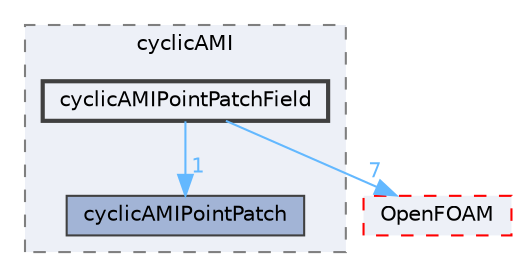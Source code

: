 digraph "src/meshTools/AMIInterpolation/patches/cyclicAMI/cyclicAMIPointPatchField"
{
 // LATEX_PDF_SIZE
  bgcolor="transparent";
  edge [fontname=Helvetica,fontsize=10,labelfontname=Helvetica,labelfontsize=10];
  node [fontname=Helvetica,fontsize=10,shape=box,height=0.2,width=0.4];
  compound=true
  subgraph clusterdir_cd74d29a05e94118a5acdbfd55a576bf {
    graph [ bgcolor="#edf0f7", pencolor="grey50", label="cyclicAMI", fontname=Helvetica,fontsize=10 style="filled,dashed", URL="dir_cd74d29a05e94118a5acdbfd55a576bf.html",tooltip=""]
  dir_7dfb4b845b68c3bcc1956ab13c79f58e [label="cyclicAMIPointPatch", fillcolor="#a2b4d6", color="grey25", style="filled", URL="dir_7dfb4b845b68c3bcc1956ab13c79f58e.html",tooltip=""];
  dir_daabfe1a99f466a9983eebdd8e23ada5 [label="cyclicAMIPointPatchField", fillcolor="#edf0f7", color="grey25", style="filled,bold", URL="dir_daabfe1a99f466a9983eebdd8e23ada5.html",tooltip=""];
  }
  dir_c5473ff19b20e6ec4dfe5c310b3778a8 [label="OpenFOAM", fillcolor="#edf0f7", color="red", style="filled,dashed", URL="dir_c5473ff19b20e6ec4dfe5c310b3778a8.html",tooltip=""];
  dir_daabfe1a99f466a9983eebdd8e23ada5->dir_7dfb4b845b68c3bcc1956ab13c79f58e [headlabel="1", labeldistance=1.5 headhref="dir_000781_000780.html" href="dir_000781_000780.html" color="steelblue1" fontcolor="steelblue1"];
  dir_daabfe1a99f466a9983eebdd8e23ada5->dir_c5473ff19b20e6ec4dfe5c310b3778a8 [headlabel="7", labeldistance=1.5 headhref="dir_000781_002695.html" href="dir_000781_002695.html" color="steelblue1" fontcolor="steelblue1"];
}
